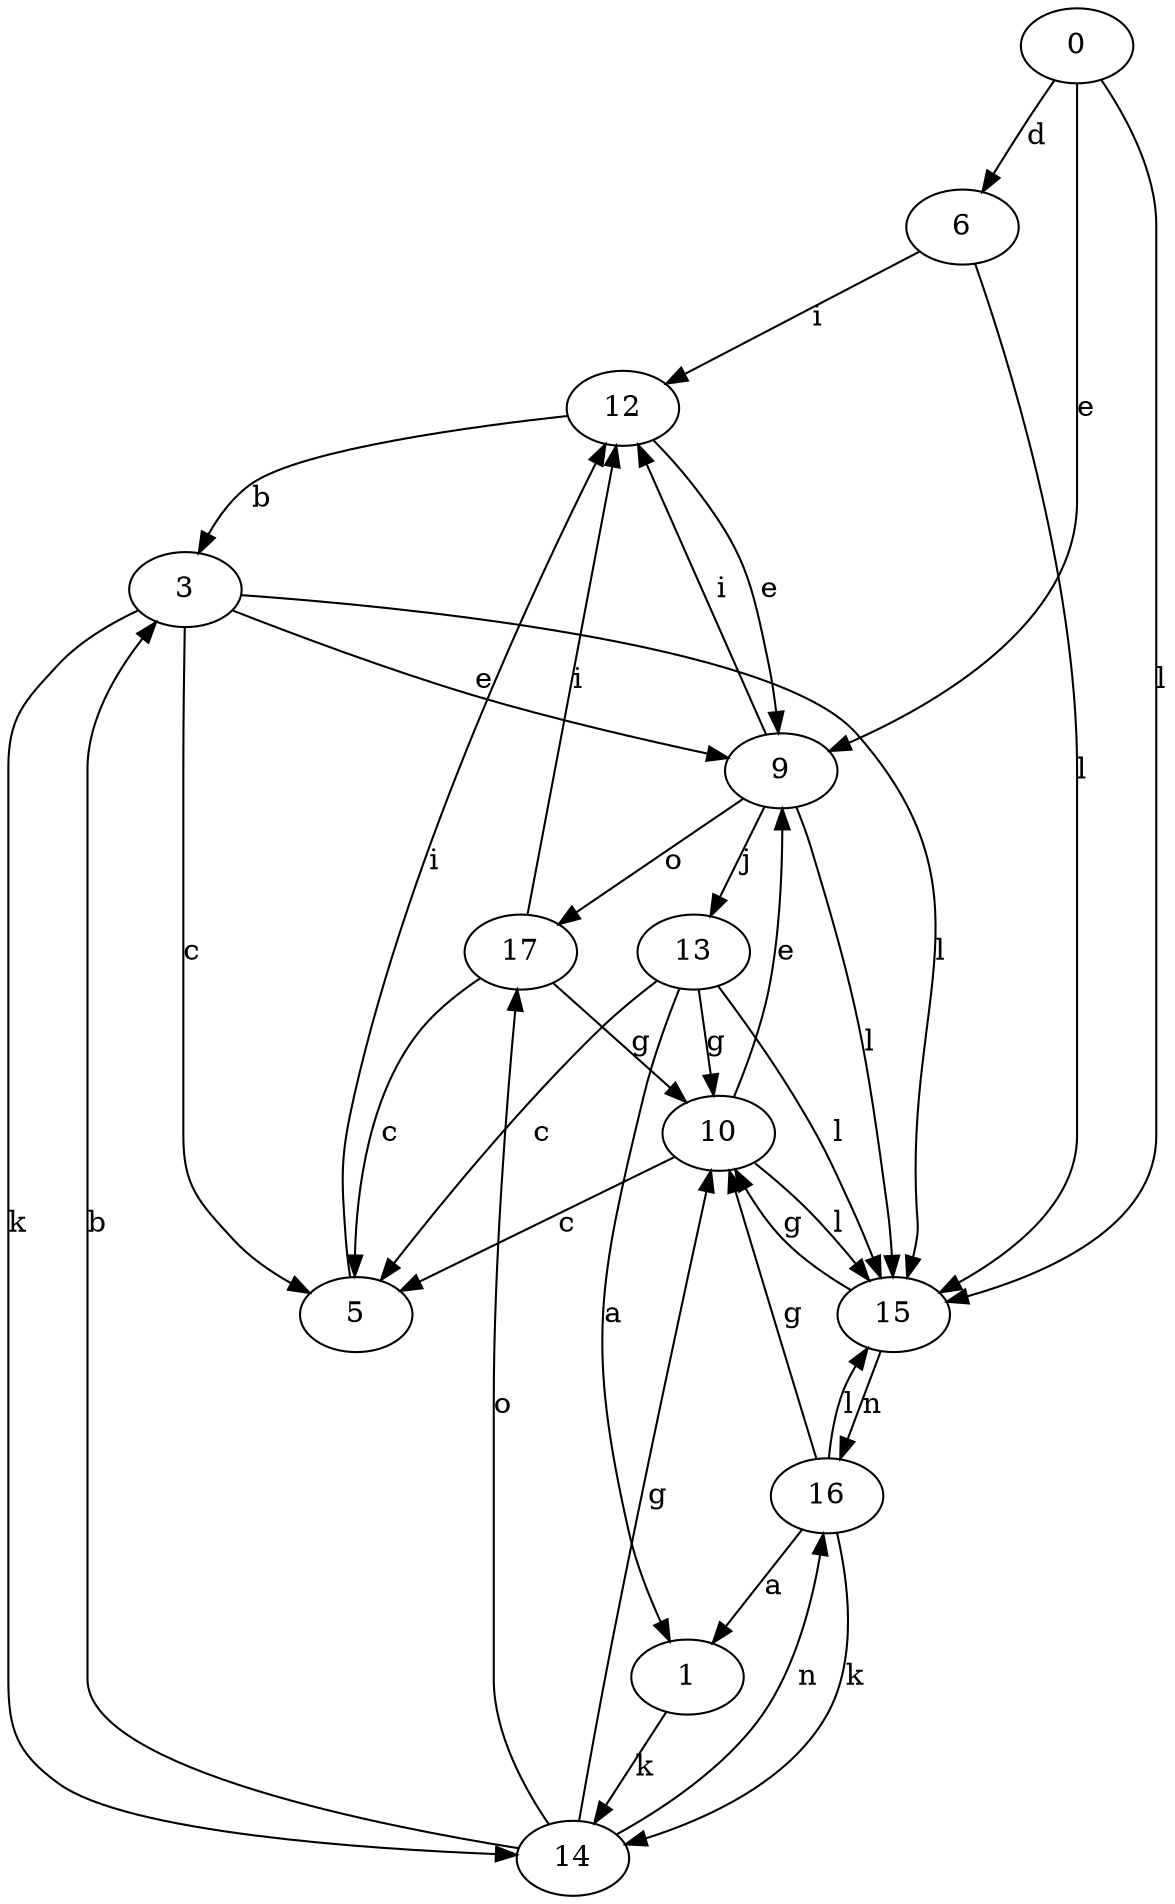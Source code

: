 strict digraph  {
0;
1;
3;
5;
6;
9;
10;
12;
13;
14;
15;
16;
17;
0 -> 6  [label=d];
0 -> 9  [label=e];
0 -> 15  [label=l];
1 -> 14  [label=k];
3 -> 5  [label=c];
3 -> 9  [label=e];
3 -> 14  [label=k];
3 -> 15  [label=l];
5 -> 12  [label=i];
6 -> 12  [label=i];
6 -> 15  [label=l];
9 -> 12  [label=i];
9 -> 13  [label=j];
9 -> 15  [label=l];
9 -> 17  [label=o];
10 -> 5  [label=c];
10 -> 9  [label=e];
10 -> 15  [label=l];
12 -> 3  [label=b];
12 -> 9  [label=e];
13 -> 1  [label=a];
13 -> 5  [label=c];
13 -> 10  [label=g];
13 -> 15  [label=l];
14 -> 3  [label=b];
14 -> 10  [label=g];
14 -> 16  [label=n];
14 -> 17  [label=o];
15 -> 10  [label=g];
15 -> 16  [label=n];
16 -> 1  [label=a];
16 -> 10  [label=g];
16 -> 14  [label=k];
16 -> 15  [label=l];
17 -> 5  [label=c];
17 -> 10  [label=g];
17 -> 12  [label=i];
}
